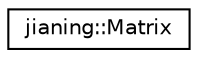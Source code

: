 digraph "Graphical Class Hierarchy"
{
 // LATEX_PDF_SIZE
  edge [fontname="Helvetica",fontsize="10",labelfontname="Helvetica",labelfontsize="10"];
  node [fontname="Helvetica",fontsize="10",shape=record];
  rankdir="LR";
  Node0 [label="jianing::Matrix",height=0.2,width=0.4,color="black", fillcolor="white", style="filled",URL="$classjianing_1_1_matrix.html",tooltip=" "];
}
